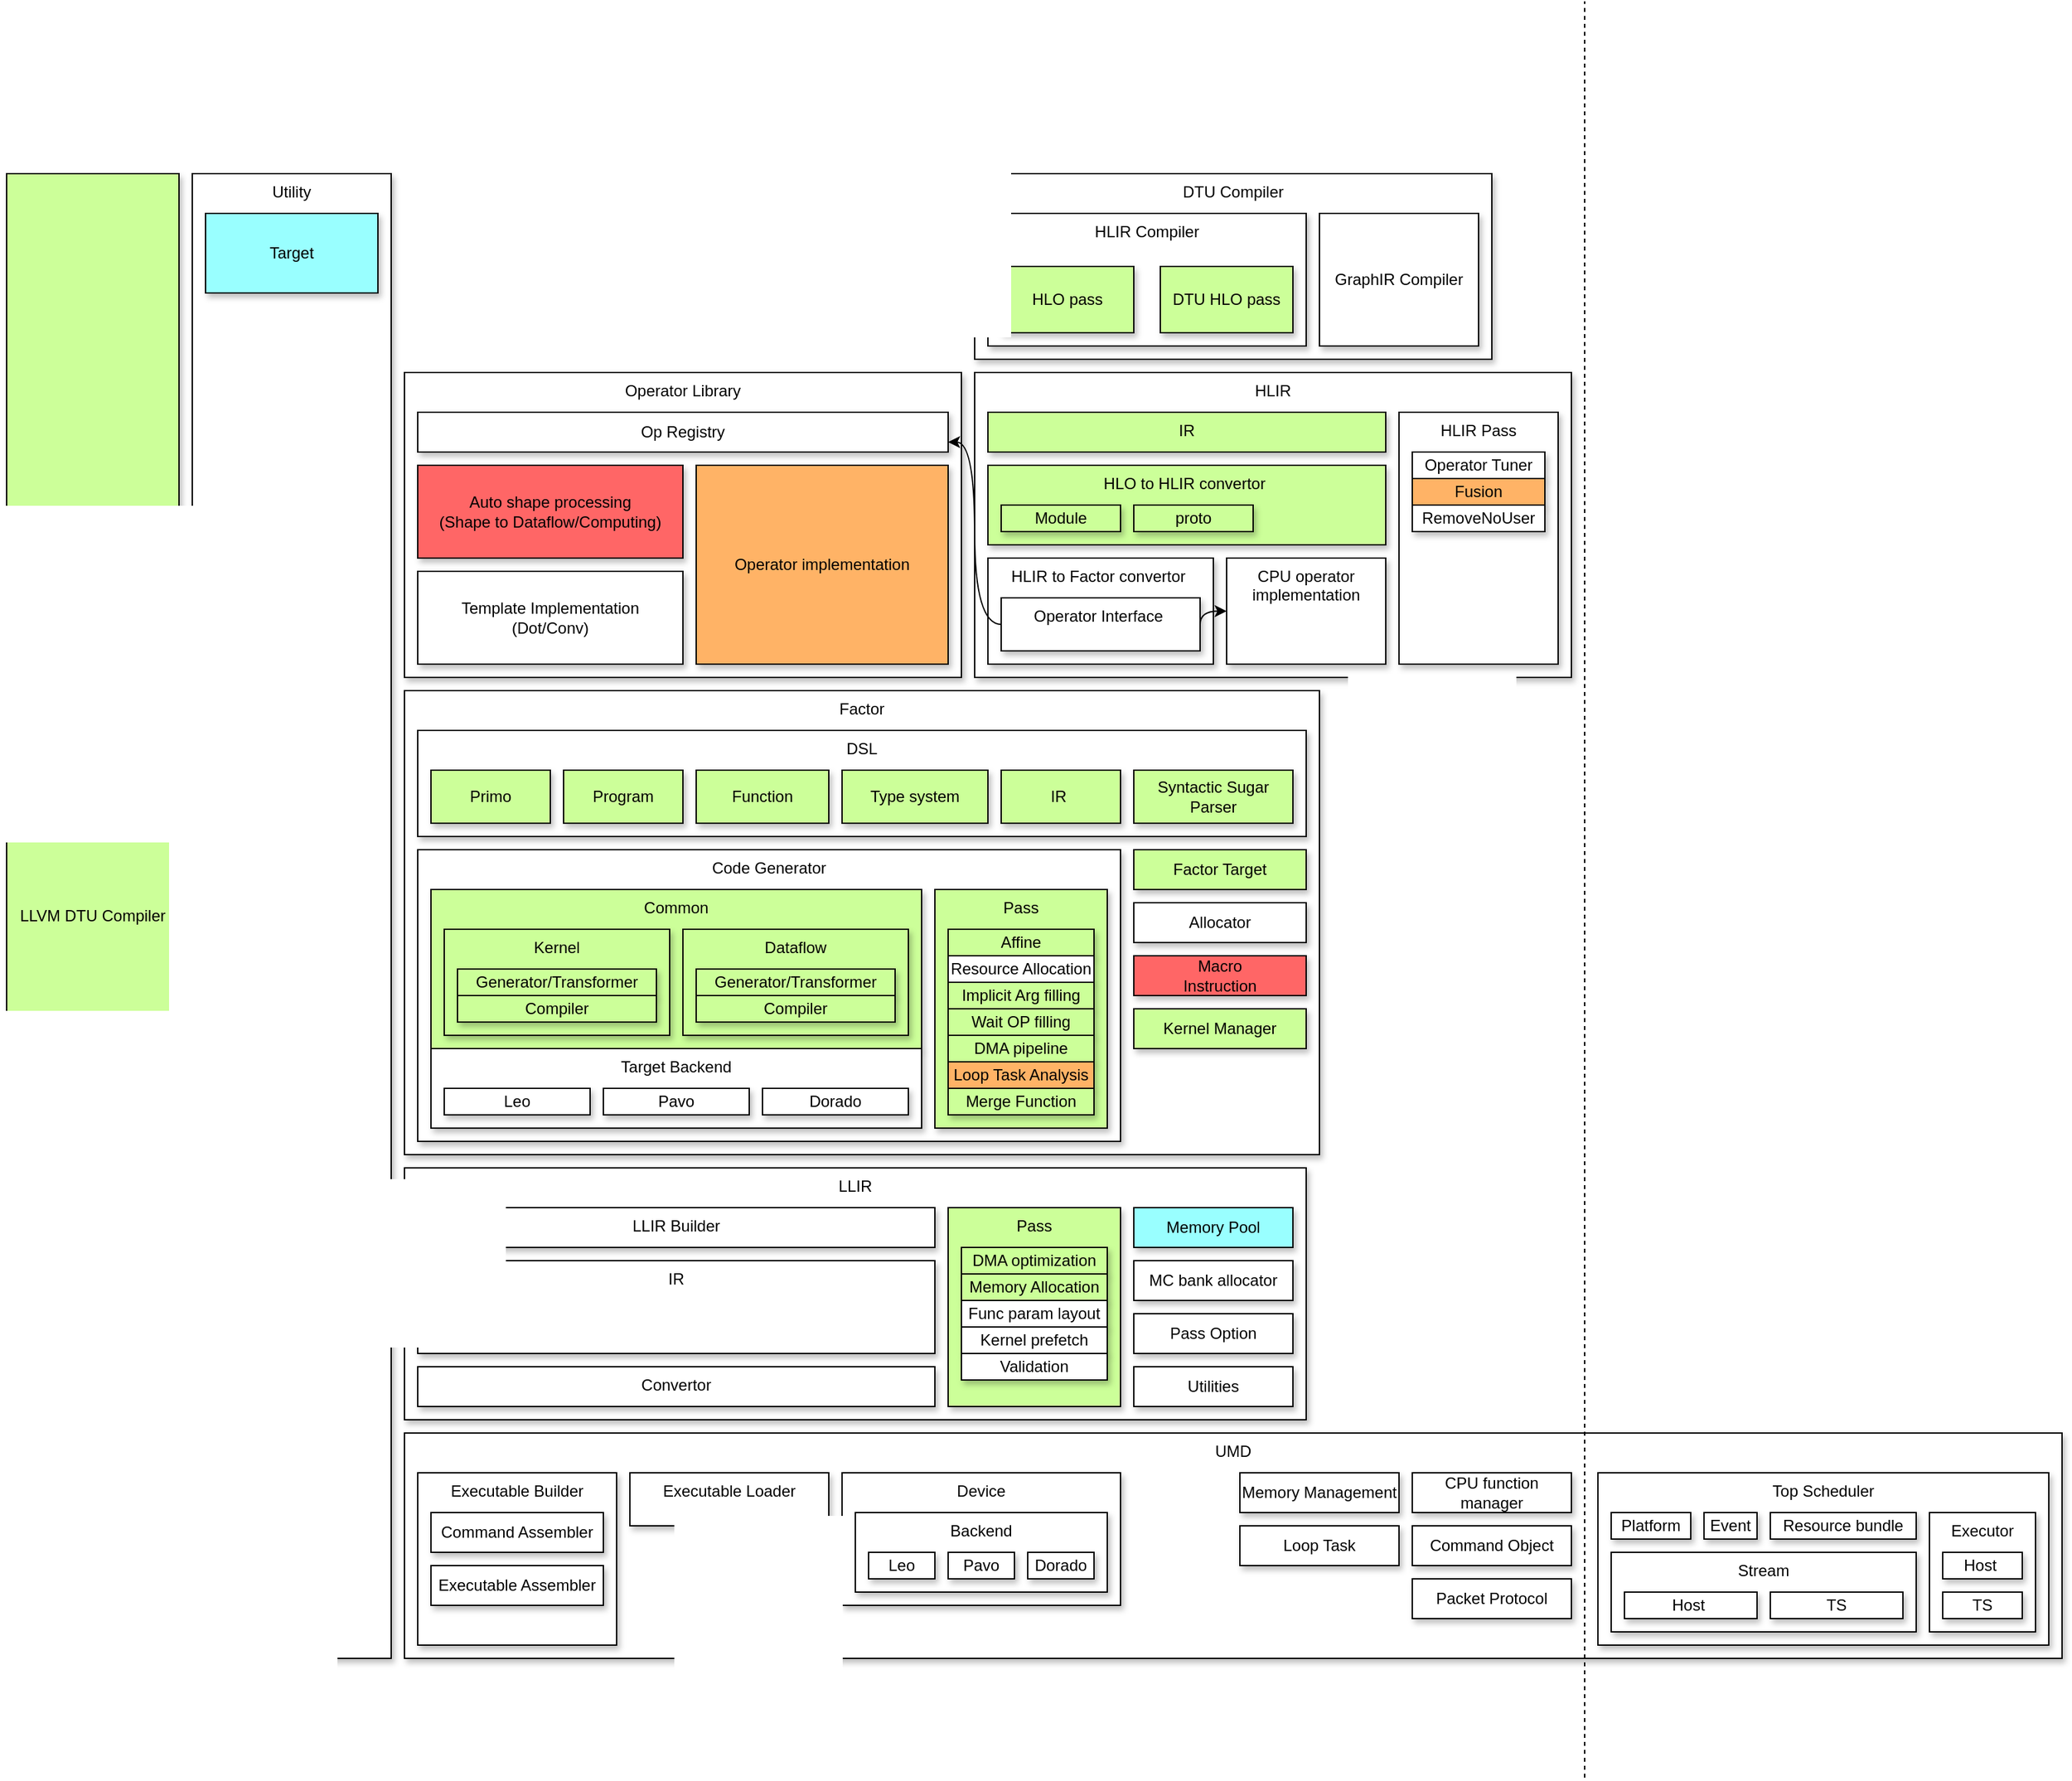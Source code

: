 <mxfile version="14.5.0" type="github">
  <diagram id="_3LncPrsmreKFIglYwDI" name="Page-1">
    <mxGraphModel dx="2916" dy="1185" grid="1" gridSize="10" guides="1" tooltips="1" connect="1" arrows="1" fold="1" page="1" pageScale="1" pageWidth="850" pageHeight="1100" math="0" shadow="0">
      <root>
        <mxCell id="0" />
        <mxCell id="1" parent="0" />
        <mxCell id="cP5ySLdVDg7BmedUUOFs-13" value="Operator Library" style="rounded=0;whiteSpace=wrap;html=1;verticalAlign=top;shadow=1;" parent="1" vertex="1">
          <mxGeometry x="-390" y="340" width="420" height="230" as="geometry" />
        </mxCell>
        <mxCell id="cP5ySLdVDg7BmedUUOFs-24" value="Factor" style="rounded=0;whiteSpace=wrap;html=1;align=center;verticalAlign=top;shadow=1;" parent="1" vertex="1">
          <mxGeometry x="-390" y="580" width="690" height="350" as="geometry" />
        </mxCell>
        <mxCell id="cP5ySLdVDg7BmedUUOFs-41" value="Code Generator" style="rounded=0;whiteSpace=wrap;html=1;align=center;verticalAlign=top;shadow=1;" parent="1" vertex="1">
          <mxGeometry x="-380" y="700" width="530" height="220" as="geometry" />
        </mxCell>
        <mxCell id="cP5ySLdVDg7BmedUUOFs-47" value="Common" style="rounded=0;whiteSpace=wrap;html=1;shadow=1;align=center;verticalAlign=top;fillColor=#CCFF99;" parent="1" vertex="1">
          <mxGeometry x="-370" y="730" width="370" height="120" as="geometry" />
        </mxCell>
        <mxCell id="mfwibhz9wOhJmcExsnoy-1" value="HLIR" style="rounded=0;whiteSpace=wrap;html=1;align=center;verticalAlign=top;shadow=1;" parent="1" vertex="1">
          <mxGeometry x="40" y="340" width="450" height="230" as="geometry" />
        </mxCell>
        <mxCell id="mfwibhz9wOhJmcExsnoy-2" value="DTU Compiler&lt;br&gt;" style="rounded=0;whiteSpace=wrap;html=1;align=center;verticalAlign=top;shadow=1;" parent="1" vertex="1">
          <mxGeometry x="40" y="190" width="390" height="140" as="geometry" />
        </mxCell>
        <mxCell id="cP5ySLdVDg7BmedUUOFs-1" value="HLIR Compiler" style="rounded=0;whiteSpace=wrap;html=1;verticalAlign=top;shadow=1;" parent="1" vertex="1">
          <mxGeometry x="50" y="220" width="240" height="100" as="geometry" />
        </mxCell>
        <mxCell id="cP5ySLdVDg7BmedUUOFs-2" value="GraphIR Compiler" style="rounded=0;whiteSpace=wrap;html=1;shadow=1;" parent="1" vertex="1">
          <mxGeometry x="300" y="220" width="120" height="100" as="geometry" />
        </mxCell>
        <mxCell id="cP5ySLdVDg7BmedUUOFs-3" value="HLO to HLIR convertor&amp;nbsp;" style="rounded=0;whiteSpace=wrap;html=1;verticalAlign=top;shadow=1;fillColor=#CCFF99;" parent="1" vertex="1">
          <mxGeometry x="50" y="410" width="300" height="60" as="geometry" />
        </mxCell>
        <mxCell id="cP5ySLdVDg7BmedUUOFs-4" value="HLIR to Factor&amp;nbsp;convertor&amp;nbsp;" style="rounded=0;whiteSpace=wrap;html=1;verticalAlign=top;shadow=1;" parent="1" vertex="1">
          <mxGeometry x="50" y="480" width="170" height="80" as="geometry" />
        </mxCell>
        <mxCell id="cP5ySLdVDg7BmedUUOFs-5" value="HLO pass" style="rounded=0;whiteSpace=wrap;html=1;shadow=1;fillColor=#CCFF99;" parent="1" vertex="1">
          <mxGeometry x="60" y="260" width="100" height="50" as="geometry" />
        </mxCell>
        <mxCell id="cP5ySLdVDg7BmedUUOFs-6" value="DTU HLO pass" style="rounded=0;whiteSpace=wrap;html=1;shadow=1;fillColor=#CCFF99;" parent="1" vertex="1">
          <mxGeometry x="180" y="260" width="100" height="50" as="geometry" />
        </mxCell>
        <mxCell id="cP5ySLdVDg7BmedUUOFs-8" value="Module" style="rounded=0;whiteSpace=wrap;html=1;align=center;shadow=1;fillColor=#CCFF99;" parent="1" vertex="1">
          <mxGeometry x="60" y="440" width="90" height="20" as="geometry" />
        </mxCell>
        <mxCell id="cP5ySLdVDg7BmedUUOFs-10" value="proto" style="rounded=0;whiteSpace=wrap;html=1;align=center;shadow=1;fillColor=#CCFF99;" parent="1" vertex="1">
          <mxGeometry x="160" y="440" width="90" height="20" as="geometry" />
        </mxCell>
        <mxCell id="cP5ySLdVDg7BmedUUOFs-11" value="HLIR Pass" style="rounded=0;whiteSpace=wrap;html=1;verticalAlign=top;shadow=1;" parent="1" vertex="1">
          <mxGeometry x="360" y="370" width="120" height="190" as="geometry" />
        </mxCell>
        <mxCell id="cP5ySLdVDg7BmedUUOFs-71" style="edgeStyle=orthogonalEdgeStyle;curved=1;rounded=0;orthogonalLoop=1;jettySize=auto;html=1;exitX=0;exitY=0.5;exitDx=0;exitDy=0;entryX=1;entryY=0.75;entryDx=0;entryDy=0;" parent="1" source="cP5ySLdVDg7BmedUUOFs-12" target="cP5ySLdVDg7BmedUUOFs-16" edge="1">
          <mxGeometry relative="1" as="geometry" />
        </mxCell>
        <mxCell id="cP5ySLdVDg7BmedUUOFs-72" style="edgeStyle=orthogonalEdgeStyle;curved=1;rounded=0;orthogonalLoop=1;jettySize=auto;html=1;exitX=1;exitY=0.5;exitDx=0;exitDy=0;entryX=0;entryY=0.5;entryDx=0;entryDy=0;" parent="1" source="cP5ySLdVDg7BmedUUOFs-12" target="cP5ySLdVDg7BmedUUOFs-22" edge="1">
          <mxGeometry relative="1" as="geometry">
            <Array as="points">
              <mxPoint x="210" y="520" />
            </Array>
          </mxGeometry>
        </mxCell>
        <mxCell id="cP5ySLdVDg7BmedUUOFs-12" value="Operator Interface&amp;nbsp;" style="rounded=0;whiteSpace=wrap;html=1;verticalAlign=top;shadow=1;" parent="1" vertex="1">
          <mxGeometry x="60" y="510" width="150" height="40" as="geometry" />
        </mxCell>
        <mxCell id="cP5ySLdVDg7BmedUUOFs-15" value="Auto shape processing&lt;br&gt;(Shape to Dataflow/Computing)" style="rounded=0;whiteSpace=wrap;html=1;align=center;shadow=1;fillColor=#FF6666;" parent="1" vertex="1">
          <mxGeometry x="-380" y="410" width="200" height="70" as="geometry" />
        </mxCell>
        <mxCell id="cP5ySLdVDg7BmedUUOFs-16" value="Op Registry" style="rounded=0;whiteSpace=wrap;html=1;align=center;shadow=1;" parent="1" vertex="1">
          <mxGeometry x="-380" y="370" width="400" height="30" as="geometry" />
        </mxCell>
        <mxCell id="cP5ySLdVDg7BmedUUOFs-17" value="&lt;span&gt;Template Implementation&lt;br&gt;(Dot/Conv)&lt;br&gt;&lt;/span&gt;" style="rounded=0;whiteSpace=wrap;html=1;align=center;shadow=1;" parent="1" vertex="1">
          <mxGeometry x="-380" y="490" width="200" height="70" as="geometry" />
        </mxCell>
        <mxCell id="cP5ySLdVDg7BmedUUOFs-18" value="Operator Tuner" style="rounded=0;whiteSpace=wrap;html=1;align=center;shadow=1;" parent="1" vertex="1">
          <mxGeometry x="370" y="400" width="100" height="20" as="geometry" />
        </mxCell>
        <mxCell id="cP5ySLdVDg7BmedUUOFs-21" value="&lt;span&gt;Operator implementation&lt;br&gt;&lt;/span&gt;" style="rounded=0;whiteSpace=wrap;html=1;align=center;shadow=1;fillColor=#FFB366;" parent="1" vertex="1">
          <mxGeometry x="-170" y="410" width="190" height="150" as="geometry" />
        </mxCell>
        <mxCell id="cP5ySLdVDg7BmedUUOFs-22" value="CPU operator implementation" style="rounded=0;whiteSpace=wrap;html=1;verticalAlign=top;shadow=1;" parent="1" vertex="1">
          <mxGeometry x="230" y="480" width="120" height="80" as="geometry" />
        </mxCell>
        <mxCell id="cP5ySLdVDg7BmedUUOFs-25" value="DSL" style="rounded=0;whiteSpace=wrap;html=1;align=center;verticalAlign=top;shadow=1;" parent="1" vertex="1">
          <mxGeometry x="-380" y="610" width="670" height="80" as="geometry" />
        </mxCell>
        <mxCell id="cP5ySLdVDg7BmedUUOFs-26" value="Primo" style="rounded=0;whiteSpace=wrap;html=1;align=center;shadow=1;fillColor=#CCFF99;" parent="1" vertex="1">
          <mxGeometry x="-370" y="640" width="90" height="40" as="geometry" />
        </mxCell>
        <mxCell id="cP5ySLdVDg7BmedUUOFs-27" value="Program" style="rounded=0;whiteSpace=wrap;html=1;align=center;shadow=1;fillColor=#CCFF99;" parent="1" vertex="1">
          <mxGeometry x="-270" y="640" width="90" height="40" as="geometry" />
        </mxCell>
        <mxCell id="cP5ySLdVDg7BmedUUOFs-28" value="Factor Target" style="rounded=0;whiteSpace=wrap;html=1;align=center;shadow=1;fillColor=#CCFF99;" parent="1" vertex="1">
          <mxGeometry x="160" y="700" width="130" height="30" as="geometry" />
        </mxCell>
        <mxCell id="cP5ySLdVDg7BmedUUOFs-31" value="Utility" style="rounded=0;whiteSpace=wrap;html=1;align=center;verticalAlign=top;shadow=1;" parent="1" vertex="1">
          <mxGeometry x="-550" y="190" width="150" height="1120" as="geometry" />
        </mxCell>
        <mxCell id="cP5ySLdVDg7BmedUUOFs-29" value="Target" style="rounded=0;whiteSpace=wrap;html=1;align=center;shadow=1;fillColor=#99FFFF;" parent="1" vertex="1">
          <mxGeometry x="-540" y="220" width="130" height="60" as="geometry" />
        </mxCell>
        <mxCell id="cP5ySLdVDg7BmedUUOFs-32" value="Type system" style="rounded=0;whiteSpace=wrap;html=1;align=center;shadow=1;fillColor=#CCFF99;" parent="1" vertex="1">
          <mxGeometry x="-60" y="640" width="110" height="40" as="geometry" />
        </mxCell>
        <mxCell id="cP5ySLdVDg7BmedUUOFs-34" value="IR" style="rounded=0;whiteSpace=wrap;html=1;verticalAlign=top;shadow=1;fillColor=#CCFF99;" parent="1" vertex="1">
          <mxGeometry x="50" y="370" width="300" height="30" as="geometry" />
        </mxCell>
        <mxCell id="cP5ySLdVDg7BmedUUOFs-35" value="Fusion" style="rounded=0;whiteSpace=wrap;html=1;align=center;shadow=1;fillColor=#FFB366;" parent="1" vertex="1">
          <mxGeometry x="370" y="420" width="100" height="20" as="geometry" />
        </mxCell>
        <mxCell id="cP5ySLdVDg7BmedUUOFs-37" value="IR&amp;nbsp;" style="rounded=0;whiteSpace=wrap;html=1;align=center;verticalAlign=middle;shadow=1;fillColor=#CCFF99;" parent="1" vertex="1">
          <mxGeometry x="60" y="640" width="90" height="40" as="geometry" />
        </mxCell>
        <mxCell id="cP5ySLdVDg7BmedUUOFs-38" value="Function" style="rounded=0;whiteSpace=wrap;html=1;align=center;shadow=1;fillColor=#CCFF99;" parent="1" vertex="1">
          <mxGeometry x="-170" y="640" width="100" height="40" as="geometry" />
        </mxCell>
        <mxCell id="cP5ySLdVDg7BmedUUOFs-40" value="&lt;div style=&quot;&quot;&gt;Syntactic Sugar Parser&lt;/div&gt;" style="rounded=0;whiteSpace=wrap;html=1;align=center;verticalAlign=middle;shadow=1;fillColor=#CCFF99;" parent="1" vertex="1">
          <mxGeometry x="160" y="640" width="120" height="40" as="geometry" />
        </mxCell>
        <mxCell id="cP5ySLdVDg7BmedUUOFs-42" value="Pass" style="rounded=0;whiteSpace=wrap;html=1;align=center;verticalAlign=top;shadow=1;fillColor=#CCFF99;" parent="1" vertex="1">
          <mxGeometry x="10" y="730" width="130" height="180" as="geometry" />
        </mxCell>
        <mxCell id="cP5ySLdVDg7BmedUUOFs-43" value="Kernel" style="rounded=0;whiteSpace=wrap;html=1;align=center;verticalAlign=top;shadow=1;fillColor=#CCFF99;" parent="1" vertex="1">
          <mxGeometry x="-360" y="760" width="170" height="80" as="geometry" />
        </mxCell>
        <mxCell id="cP5ySLdVDg7BmedUUOFs-44" value="Dataflow" style="rounded=0;whiteSpace=wrap;html=1;align=center;verticalAlign=top;shadow=1;fillColor=#CCFF99;" parent="1" vertex="1">
          <mxGeometry x="-180" y="760" width="170" height="80" as="geometry" />
        </mxCell>
        <mxCell id="cP5ySLdVDg7BmedUUOFs-48" value="Target Backend" style="rounded=0;whiteSpace=wrap;html=1;shadow=1;align=center;verticalAlign=top;" parent="1" vertex="1">
          <mxGeometry x="-370" y="850" width="370" height="60" as="geometry" />
        </mxCell>
        <mxCell id="cP5ySLdVDg7BmedUUOFs-49" value="Leo" style="rounded=0;whiteSpace=wrap;html=1;shadow=1;align=center;" parent="1" vertex="1">
          <mxGeometry x="-360" y="880" width="110" height="20" as="geometry" />
        </mxCell>
        <mxCell id="cP5ySLdVDg7BmedUUOFs-50" value="Pavo" style="rounded=0;whiteSpace=wrap;html=1;shadow=1;align=center;" parent="1" vertex="1">
          <mxGeometry x="-240" y="880" width="110" height="20" as="geometry" />
        </mxCell>
        <mxCell id="cP5ySLdVDg7BmedUUOFs-51" value="Dorado" style="rounded=0;whiteSpace=wrap;html=1;shadow=1;align=center;" parent="1" vertex="1">
          <mxGeometry x="-120" y="880" width="110" height="20" as="geometry" />
        </mxCell>
        <mxCell id="cP5ySLdVDg7BmedUUOFs-53" value="Allocator" style="rounded=0;whiteSpace=wrap;html=1;align=center;shadow=1;" parent="1" vertex="1">
          <mxGeometry x="160" y="740" width="130" height="30" as="geometry" />
        </mxCell>
        <mxCell id="cP5ySLdVDg7BmedUUOFs-54" value="Generator/Transformer" style="rounded=0;whiteSpace=wrap;html=1;shadow=1;align=center;fillColor=#CCFF99;" parent="1" vertex="1">
          <mxGeometry x="-350" y="790" width="150" height="20" as="geometry" />
        </mxCell>
        <mxCell id="cP5ySLdVDg7BmedUUOFs-55" value="Compiler" style="rounded=0;whiteSpace=wrap;html=1;shadow=1;align=center;fillColor=#CCFF99;" parent="1" vertex="1">
          <mxGeometry x="-350" y="810" width="150" height="20" as="geometry" />
        </mxCell>
        <mxCell id="cP5ySLdVDg7BmedUUOFs-56" value="Generator/Transformer" style="rounded=0;whiteSpace=wrap;html=1;shadow=1;align=center;fillColor=#CCFF99;" parent="1" vertex="1">
          <mxGeometry x="-170" y="790" width="150" height="20" as="geometry" />
        </mxCell>
        <mxCell id="cP5ySLdVDg7BmedUUOFs-57" value="Compiler" style="rounded=0;whiteSpace=wrap;html=1;shadow=1;align=center;fillColor=#CCFF99;" parent="1" vertex="1">
          <mxGeometry x="-170" y="810" width="150" height="20" as="geometry" />
        </mxCell>
        <mxCell id="cP5ySLdVDg7BmedUUOFs-58" value="Macro&lt;br&gt;Instruction" style="rounded=0;whiteSpace=wrap;html=1;align=center;shadow=1;fillColor=#FF6666;" parent="1" vertex="1">
          <mxGeometry x="160" y="780" width="130" height="30" as="geometry" />
        </mxCell>
        <mxCell id="cP5ySLdVDg7BmedUUOFs-59" value="Affine" style="rounded=0;whiteSpace=wrap;html=1;shadow=1;align=center;fillColor=#CCFF99;" parent="1" vertex="1">
          <mxGeometry x="20" y="760" width="110" height="20" as="geometry" />
        </mxCell>
        <mxCell id="cP5ySLdVDg7BmedUUOFs-60" value="Resource Allocation" style="rounded=0;whiteSpace=wrap;html=1;shadow=1;align=center;" parent="1" vertex="1">
          <mxGeometry x="20" y="780" width="110" height="20" as="geometry" />
        </mxCell>
        <mxCell id="cP5ySLdVDg7BmedUUOFs-61" value="RemoveNoUser" style="rounded=0;whiteSpace=wrap;html=1;align=center;shadow=1;" parent="1" vertex="1">
          <mxGeometry x="370" y="440" width="100" height="20" as="geometry" />
        </mxCell>
        <mxCell id="cP5ySLdVDg7BmedUUOFs-62" value="Implicit Arg filling" style="rounded=0;whiteSpace=wrap;html=1;shadow=1;align=center;fillColor=#CCFF99;" parent="1" vertex="1">
          <mxGeometry x="20" y="800" width="110" height="20" as="geometry" />
        </mxCell>
        <mxCell id="cP5ySLdVDg7BmedUUOFs-63" value="Wait OP filling" style="rounded=0;whiteSpace=wrap;html=1;shadow=1;align=center;fillColor=#CCFF99;" parent="1" vertex="1">
          <mxGeometry x="20" y="820" width="110" height="20" as="geometry" />
        </mxCell>
        <mxCell id="cP5ySLdVDg7BmedUUOFs-65" value="DMA pipeline" style="rounded=0;whiteSpace=wrap;html=1;shadow=1;align=center;fillColor=#CCFF99;" parent="1" vertex="1">
          <mxGeometry x="20" y="840" width="110" height="20" as="geometry" />
        </mxCell>
        <mxCell id="cP5ySLdVDg7BmedUUOFs-66" value="Loop Task Analysis" style="rounded=0;whiteSpace=wrap;html=1;shadow=1;align=center;fillColor=#FFB366;" parent="1" vertex="1">
          <mxGeometry x="20" y="860" width="110" height="20" as="geometry" />
        </mxCell>
        <mxCell id="cP5ySLdVDg7BmedUUOFs-67" value="Merge Function" style="rounded=0;whiteSpace=wrap;html=1;shadow=1;align=center;fillColor=#CCFF99;" parent="1" vertex="1">
          <mxGeometry x="20" y="880" width="110" height="20" as="geometry" />
        </mxCell>
        <mxCell id="cP5ySLdVDg7BmedUUOFs-76" value="LLIR" style="rounded=0;whiteSpace=wrap;html=1;align=center;verticalAlign=top;shadow=1;" parent="1" vertex="1">
          <mxGeometry x="-390" y="940" width="680" height="190" as="geometry" />
        </mxCell>
        <mxCell id="cP5ySLdVDg7BmedUUOFs-77" value="LLIR Builder" style="rounded=0;whiteSpace=wrap;html=1;align=center;verticalAlign=top;shadow=1;" parent="1" vertex="1">
          <mxGeometry x="-380" y="970" width="390" height="30" as="geometry" />
        </mxCell>
        <mxCell id="cP5ySLdVDg7BmedUUOFs-78" value="IR" style="rounded=0;whiteSpace=wrap;html=1;align=center;verticalAlign=top;shadow=1;" parent="1" vertex="1">
          <mxGeometry x="-380" y="1010" width="390" height="70" as="geometry" />
        </mxCell>
        <mxCell id="cP5ySLdVDg7BmedUUOFs-79" value="Convertor" style="rounded=0;whiteSpace=wrap;html=1;align=center;verticalAlign=top;shadow=1;" parent="1" vertex="1">
          <mxGeometry x="-380" y="1090" width="390" height="30" as="geometry" />
        </mxCell>
        <mxCell id="cP5ySLdVDg7BmedUUOFs-80" value="Pass" style="rounded=0;whiteSpace=wrap;html=1;align=center;verticalAlign=top;shadow=1;fillColor=#CCFF99;" parent="1" vertex="1">
          <mxGeometry x="20" y="970" width="130" height="150" as="geometry" />
        </mxCell>
        <mxCell id="cP5ySLdVDg7BmedUUOFs-81" value="DMA optimization" style="rounded=0;whiteSpace=wrap;html=1;shadow=1;align=center;fillColor=#CCFF99;" parent="1" vertex="1">
          <mxGeometry x="30" y="1000" width="110" height="20" as="geometry" />
        </mxCell>
        <mxCell id="cP5ySLdVDg7BmedUUOFs-82" value="Memory Allocation" style="rounded=0;whiteSpace=wrap;html=1;shadow=1;align=center;fillColor=#CCFF99;" parent="1" vertex="1">
          <mxGeometry x="30" y="1020" width="110" height="20" as="geometry" />
        </mxCell>
        <mxCell id="cP5ySLdVDg7BmedUUOFs-83" value="Func param layout" style="rounded=0;whiteSpace=wrap;html=1;shadow=1;align=center;" parent="1" vertex="1">
          <mxGeometry x="30" y="1040" width="110" height="20" as="geometry" />
        </mxCell>
        <mxCell id="cP5ySLdVDg7BmedUUOFs-84" value="Kernel prefetch" style="rounded=0;whiteSpace=wrap;html=1;shadow=1;align=center;" parent="1" vertex="1">
          <mxGeometry x="30" y="1060" width="110" height="20" as="geometry" />
        </mxCell>
        <mxCell id="cP5ySLdVDg7BmedUUOFs-85" value="Validation" style="rounded=0;whiteSpace=wrap;html=1;shadow=1;align=center;" parent="1" vertex="1">
          <mxGeometry x="30" y="1080" width="110" height="20" as="geometry" />
        </mxCell>
        <mxCell id="cP5ySLdVDg7BmedUUOFs-86" value="Memory Pool" style="rounded=0;whiteSpace=wrap;html=1;align=center;shadow=1;fillColor=#99FFFF;" parent="1" vertex="1">
          <mxGeometry x="160" y="970" width="120" height="30" as="geometry" />
        </mxCell>
        <mxCell id="cP5ySLdVDg7BmedUUOFs-87" value="MC bank allocator" style="rounded=0;whiteSpace=wrap;html=1;align=center;shadow=1;" parent="1" vertex="1">
          <mxGeometry x="160" y="1010" width="120" height="30" as="geometry" />
        </mxCell>
        <mxCell id="cP5ySLdVDg7BmedUUOFs-88" value="Pass Option" style="rounded=0;whiteSpace=wrap;html=1;align=center;shadow=1;" parent="1" vertex="1">
          <mxGeometry x="160" y="1050" width="120" height="30" as="geometry" />
        </mxCell>
        <mxCell id="cP5ySLdVDg7BmedUUOFs-89" value="Utilities" style="rounded=0;whiteSpace=wrap;html=1;align=center;shadow=1;" parent="1" vertex="1">
          <mxGeometry x="160" y="1090" width="120" height="30" as="geometry" />
        </mxCell>
        <mxCell id="cP5ySLdVDg7BmedUUOFs-90" value="UMD" style="rounded=0;whiteSpace=wrap;html=1;align=center;verticalAlign=top;shadow=1;" parent="1" vertex="1">
          <mxGeometry x="-390" y="1140" width="1250" height="170" as="geometry" />
        </mxCell>
        <mxCell id="cP5ySLdVDg7BmedUUOFs-92" value="" style="endArrow=none;dashed=1;html=1;" parent="1" edge="1">
          <mxGeometry width="50" height="50" relative="1" as="geometry">
            <mxPoint x="500" y="1400" as="sourcePoint" />
            <mxPoint x="500" y="60" as="targetPoint" />
          </mxGeometry>
        </mxCell>
        <mxCell id="cP5ySLdVDg7BmedUUOFs-93" value="Executable Builder" style="rounded=0;whiteSpace=wrap;html=1;shadow=1;fillColor=#FFFFFF;align=center;verticalAlign=top;" parent="1" vertex="1">
          <mxGeometry x="-380" y="1170" width="150" height="130" as="geometry" />
        </mxCell>
        <mxCell id="cP5ySLdVDg7BmedUUOFs-94" value="Top Scheduler" style="rounded=0;whiteSpace=wrap;html=1;shadow=1;fillColor=#FFFFFF;align=center;verticalAlign=top;" parent="1" vertex="1">
          <mxGeometry x="510" y="1170" width="340" height="130" as="geometry" />
        </mxCell>
        <mxCell id="cP5ySLdVDg7BmedUUOFs-96" value="Command Assembler" style="rounded=0;whiteSpace=wrap;html=1;shadow=1;fillColor=#FFFFFF;align=center;" parent="1" vertex="1">
          <mxGeometry x="-370" y="1200" width="130" height="30" as="geometry" />
        </mxCell>
        <mxCell id="cP5ySLdVDg7BmedUUOFs-97" value="Loop Task" style="rounded=0;whiteSpace=wrap;html=1;shadow=1;fillColor=#FFFFFF;align=center;" parent="1" vertex="1">
          <mxGeometry x="240" y="1210" width="120" height="30" as="geometry" />
        </mxCell>
        <mxCell id="cP5ySLdVDg7BmedUUOFs-99" value="Executable Assembler" style="rounded=0;whiteSpace=wrap;html=1;shadow=1;fillColor=#FFFFFF;align=center;" parent="1" vertex="1">
          <mxGeometry x="-370" y="1240" width="130" height="30" as="geometry" />
        </mxCell>
        <mxCell id="cP5ySLdVDg7BmedUUOFs-101" value="Resource bundle" style="rounded=0;whiteSpace=wrap;html=1;shadow=1;fillColor=#FFFFFF;align=center;" parent="1" vertex="1">
          <mxGeometry x="640" y="1200" width="110" height="20" as="geometry" />
        </mxCell>
        <mxCell id="cP5ySLdVDg7BmedUUOFs-102" value="Memory Management" style="rounded=0;whiteSpace=wrap;html=1;shadow=1;fillColor=#FFFFFF;align=center;" parent="1" vertex="1">
          <mxGeometry x="240" y="1170" width="120" height="30" as="geometry" />
        </mxCell>
        <mxCell id="cP5ySLdVDg7BmedUUOFs-103" value="CPU function manager" style="rounded=0;whiteSpace=wrap;html=1;shadow=1;fillColor=#FFFFFF;align=center;" parent="1" vertex="1">
          <mxGeometry x="370" y="1170" width="120" height="30" as="geometry" />
        </mxCell>
        <mxCell id="cP5ySLdVDg7BmedUUOFs-106" value="LLVM DTU Compiler" style="rounded=0;whiteSpace=wrap;html=1;align=center;shadow=1;fillColor=#CCFF99;" parent="1" vertex="1">
          <mxGeometry x="-690" y="190" width="130" height="1120" as="geometry" />
        </mxCell>
        <mxCell id="cP5ySLdVDg7BmedUUOFs-107" value="Kernel Manager" style="rounded=0;whiteSpace=wrap;html=1;align=center;shadow=1;fillColor=#CCFF99;" parent="1" vertex="1">
          <mxGeometry x="160" y="820" width="130" height="30" as="geometry" />
        </mxCell>
        <mxCell id="7fUxp79qokdyM2p5h9Jn-1" value="Command Object" style="rounded=0;whiteSpace=wrap;html=1;shadow=1;fillColor=#FFFFFF;align=center;" parent="1" vertex="1">
          <mxGeometry x="370" y="1210" width="120" height="30" as="geometry" />
        </mxCell>
        <mxCell id="7fUxp79qokdyM2p5h9Jn-2" value="Device" style="rounded=0;whiteSpace=wrap;html=1;verticalAlign=top;shadow=1;" parent="1" vertex="1">
          <mxGeometry x="-60" y="1170" width="210" height="100" as="geometry" />
        </mxCell>
        <mxCell id="7fUxp79qokdyM2p5h9Jn-3" value="Backend" style="rounded=0;whiteSpace=wrap;html=1;shadow=1;fillColor=#FFFFFF;align=center;verticalAlign=top;" parent="1" vertex="1">
          <mxGeometry x="-50" y="1200" width="190" height="60" as="geometry" />
        </mxCell>
        <mxCell id="7fUxp79qokdyM2p5h9Jn-4" value="Leo" style="rounded=0;whiteSpace=wrap;html=1;shadow=1;fillColor=#FFFFFF;align=center;" parent="1" vertex="1">
          <mxGeometry x="-40" y="1230" width="50" height="20" as="geometry" />
        </mxCell>
        <mxCell id="7fUxp79qokdyM2p5h9Jn-5" value="Pavo" style="rounded=0;whiteSpace=wrap;html=1;shadow=1;fillColor=#FFFFFF;align=center;" parent="1" vertex="1">
          <mxGeometry x="20" y="1230" width="50" height="20" as="geometry" />
        </mxCell>
        <mxCell id="7fUxp79qokdyM2p5h9Jn-6" value="Dorado" style="rounded=0;whiteSpace=wrap;html=1;shadow=1;fillColor=#FFFFFF;align=center;" parent="1" vertex="1">
          <mxGeometry x="80" y="1230" width="50" height="20" as="geometry" />
        </mxCell>
        <mxCell id="cP5ySLdVDg7BmedUUOFs-95" value="Platform" style="rounded=0;whiteSpace=wrap;html=1;shadow=1;fillColor=#FFFFFF;align=center;" parent="1" vertex="1">
          <mxGeometry x="520" y="1200" width="60" height="20" as="geometry" />
        </mxCell>
        <mxCell id="7fUxp79qokdyM2p5h9Jn-7" value="Event" style="rounded=0;whiteSpace=wrap;html=1;shadow=1;fillColor=#FFFFFF;align=center;" parent="1" vertex="1">
          <mxGeometry x="590" y="1200" width="40" height="20" as="geometry" />
        </mxCell>
        <mxCell id="7fUxp79qokdyM2p5h9Jn-8" value="Executor" style="rounded=0;whiteSpace=wrap;html=1;shadow=1;fillColor=#FFFFFF;align=center;verticalAlign=top;" parent="1" vertex="1">
          <mxGeometry x="760" y="1200" width="80" height="90" as="geometry" />
        </mxCell>
        <mxCell id="7fUxp79qokdyM2p5h9Jn-9" value="Stream" style="rounded=0;whiteSpace=wrap;html=1;shadow=1;fillColor=#FFFFFF;align=center;verticalAlign=top;" parent="1" vertex="1">
          <mxGeometry x="520" y="1230" width="230" height="60" as="geometry" />
        </mxCell>
        <mxCell id="7fUxp79qokdyM2p5h9Jn-10" value="Host&amp;nbsp;" style="rounded=0;whiteSpace=wrap;html=1;shadow=1;fillColor=#FFFFFF;align=center;" parent="1" vertex="1">
          <mxGeometry x="530" y="1260" width="100" height="20" as="geometry" />
        </mxCell>
        <mxCell id="7fUxp79qokdyM2p5h9Jn-11" value="TS" style="rounded=0;whiteSpace=wrap;html=1;shadow=1;fillColor=#FFFFFF;align=center;" parent="1" vertex="1">
          <mxGeometry x="640" y="1260" width="100" height="20" as="geometry" />
        </mxCell>
        <mxCell id="7fUxp79qokdyM2p5h9Jn-13" value="Host&amp;nbsp;" style="rounded=0;whiteSpace=wrap;html=1;shadow=1;fillColor=#FFFFFF;align=center;" parent="1" vertex="1">
          <mxGeometry x="770" y="1230" width="60" height="20" as="geometry" />
        </mxCell>
        <mxCell id="7fUxp79qokdyM2p5h9Jn-14" value="TS" style="rounded=0;whiteSpace=wrap;html=1;shadow=1;fillColor=#FFFFFF;align=center;" parent="1" vertex="1">
          <mxGeometry x="770" y="1260" width="60" height="20" as="geometry" />
        </mxCell>
        <mxCell id="MT8iuAL-HT1RhQMAehGG-2" value="Executable Loader" style="rounded=0;whiteSpace=wrap;html=1;shadow=1;fillColor=#FFFFFF;align=center;verticalAlign=top;" vertex="1" parent="1">
          <mxGeometry x="-220" y="1170" width="150" height="40" as="geometry" />
        </mxCell>
        <mxCell id="MT8iuAL-HT1RhQMAehGG-3" value="Packet Protocol" style="rounded=0;whiteSpace=wrap;html=1;shadow=1;fillColor=#FFFFFF;align=center;" vertex="1" parent="1">
          <mxGeometry x="370" y="1250" width="120" height="30" as="geometry" />
        </mxCell>
      </root>
    </mxGraphModel>
  </diagram>
</mxfile>
